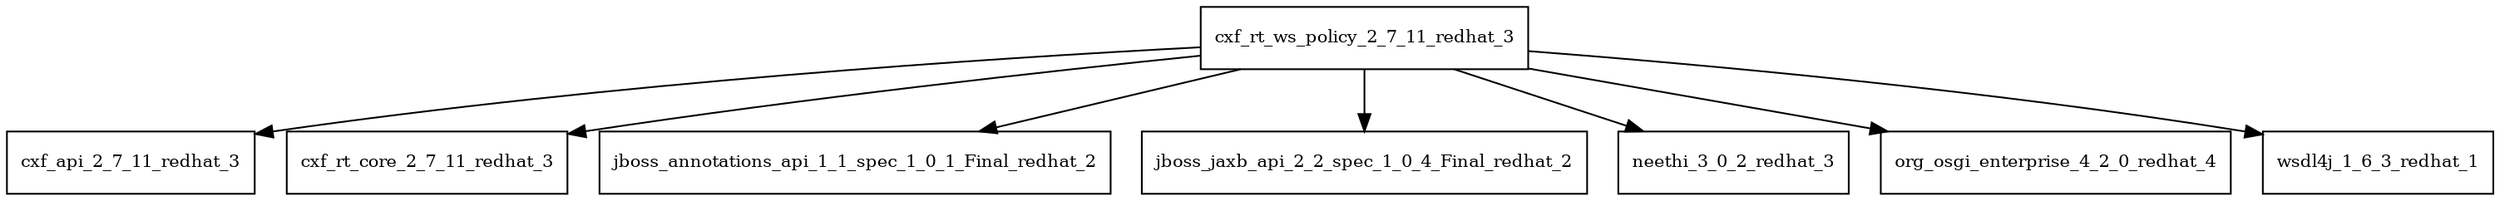 digraph cxf_rt_ws_policy_2_7_11_redhat_3_dependencies {
  node [shape = box, fontsize=10.0];
  cxf_rt_ws_policy_2_7_11_redhat_3 -> cxf_api_2_7_11_redhat_3;
  cxf_rt_ws_policy_2_7_11_redhat_3 -> cxf_rt_core_2_7_11_redhat_3;
  cxf_rt_ws_policy_2_7_11_redhat_3 -> jboss_annotations_api_1_1_spec_1_0_1_Final_redhat_2;
  cxf_rt_ws_policy_2_7_11_redhat_3 -> jboss_jaxb_api_2_2_spec_1_0_4_Final_redhat_2;
  cxf_rt_ws_policy_2_7_11_redhat_3 -> neethi_3_0_2_redhat_3;
  cxf_rt_ws_policy_2_7_11_redhat_3 -> org_osgi_enterprise_4_2_0_redhat_4;
  cxf_rt_ws_policy_2_7_11_redhat_3 -> wsdl4j_1_6_3_redhat_1;
}
